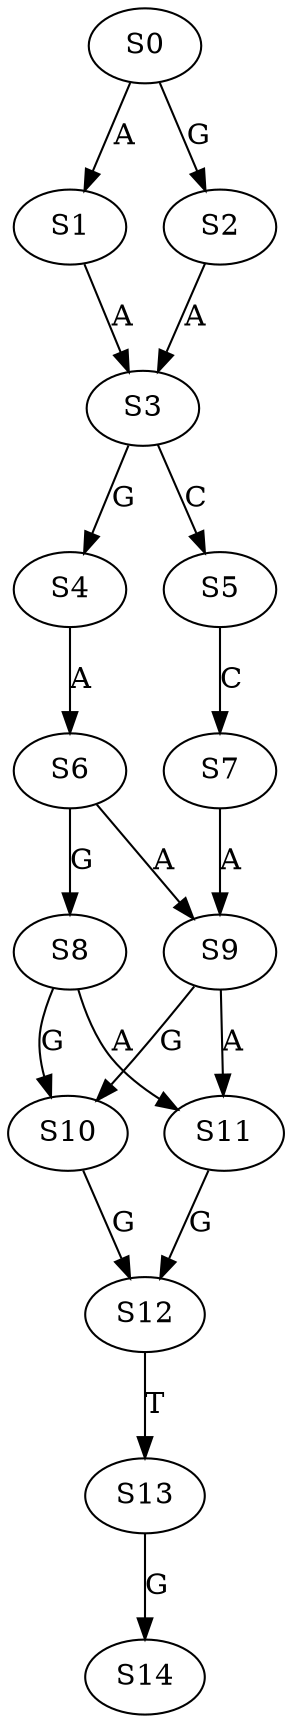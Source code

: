 strict digraph  {
	S0 -> S1 [ label = A ];
	S0 -> S2 [ label = G ];
	S1 -> S3 [ label = A ];
	S2 -> S3 [ label = A ];
	S3 -> S4 [ label = G ];
	S3 -> S5 [ label = C ];
	S4 -> S6 [ label = A ];
	S5 -> S7 [ label = C ];
	S6 -> S8 [ label = G ];
	S6 -> S9 [ label = A ];
	S7 -> S9 [ label = A ];
	S8 -> S10 [ label = G ];
	S8 -> S11 [ label = A ];
	S9 -> S11 [ label = A ];
	S9 -> S10 [ label = G ];
	S10 -> S12 [ label = G ];
	S11 -> S12 [ label = G ];
	S12 -> S13 [ label = T ];
	S13 -> S14 [ label = G ];
}
